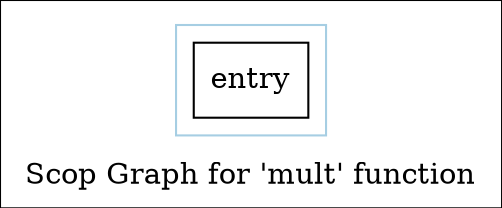 digraph "Scop Graph for 'mult' function" {
	label="Scop Graph for 'mult' function";

	Node0x14fdc90 [shape=record,label="{entry}"];
	colorscheme = "paired12"
        subgraph cluster_0x14cfff0 {
          label = "";
          style = solid;
          color = 1
          Node0x14fdc90;
        }
}
